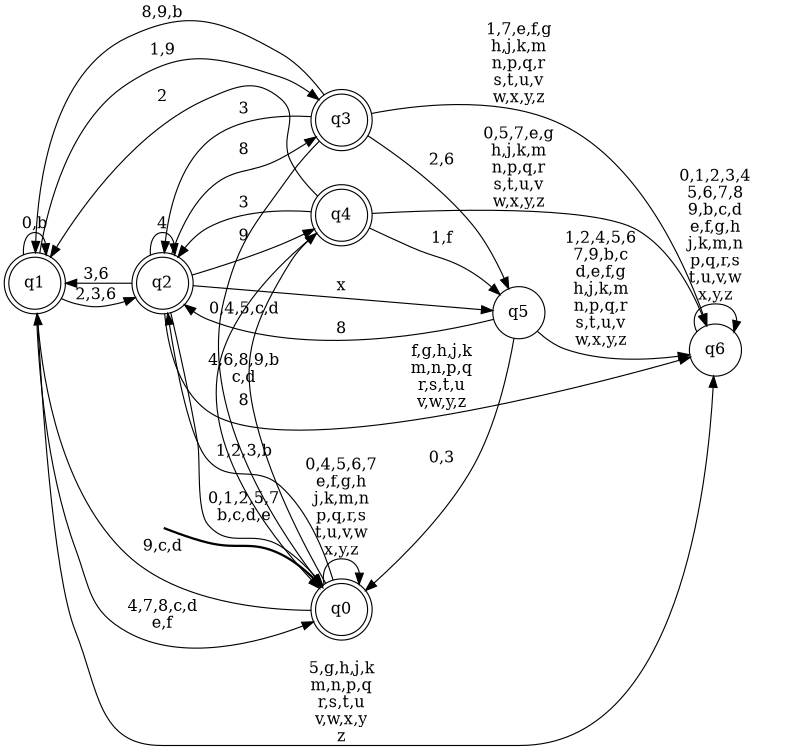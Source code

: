digraph BlueStar {
__start0 [style = invis, shape = none, label = "", width = 0, height = 0];

rankdir=LR;
size="8,5";

s0 [style="rounded,filled", color="black", fillcolor="white" shape="doublecircle", label="q0"];
s1 [style="rounded,filled", color="black", fillcolor="white" shape="doublecircle", label="q1"];
s2 [style="rounded,filled", color="black", fillcolor="white" shape="doublecircle", label="q2"];
s3 [style="rounded,filled", color="black", fillcolor="white" shape="doublecircle", label="q3"];
s4 [style="rounded,filled", color="black", fillcolor="white" shape="doublecircle", label="q4"];
s5 [style="filled", color="black", fillcolor="white" shape="circle", label="q5"];
s6 [style="filled", color="black", fillcolor="white" shape="circle", label="q6"];
subgraph cluster_main { 
	graph [pad=".75", ranksep="0.15", nodesep="0.15"];
	 style=invis; 
	__start0 -> s0 [penwidth=2];
}
s0 -> s0 [label="0,4,5,6,7\ne,f,g,h\nj,k,m,n\np,q,r,s\nt,u,v,w\nx,y,z"];
s0 -> s1 [label="9,c,d"];
s0 -> s2 [label="1,2,3,b"];
s0 -> s4 [label="8"];
s1 -> s0 [label="4,7,8,c,d\ne,f"];
s1 -> s1 [label="0,b"];
s1 -> s2 [label="2,3,6"];
s1 -> s3 [label="1,9"];
s1 -> s6 [label="5,g,h,j,k\nm,n,p,q\nr,s,t,u\nv,w,x,y\nz"];
s2 -> s0 [label="0,1,2,5,7\nb,c,d,e"];
s2 -> s1 [label="3,6"];
s2 -> s2 [label="4"];
s2 -> s3 [label="8"];
s2 -> s4 [label="9"];
s2 -> s5 [label="x"];
s2 -> s6 [label="f,g,h,j,k\nm,n,p,q\nr,s,t,u\nv,w,y,z"];
s3 -> s0 [label="0,4,5,c,d"];
s3 -> s1 [label="8,9,b"];
s3 -> s2 [label="3"];
s3 -> s5 [label="2,6"];
s3 -> s6 [label="1,7,e,f,g\nh,j,k,m\nn,p,q,r\ns,t,u,v\nw,x,y,z"];
s4 -> s0 [label="4,6,8,9,b\nc,d"];
s4 -> s1 [label="2"];
s4 -> s2 [label="3"];
s4 -> s5 [label="1,f"];
s4 -> s6 [label="0,5,7,e,g\nh,j,k,m\nn,p,q,r\ns,t,u,v\nw,x,y,z"];
s5 -> s0 [label="0,3"];
s5 -> s2 [label="8"];
s5 -> s6 [label="1,2,4,5,6\n7,9,b,c\nd,e,f,g\nh,j,k,m\nn,p,q,r\ns,t,u,v\nw,x,y,z"];
s6 -> s6 [label="0,1,2,3,4\n5,6,7,8\n9,b,c,d\ne,f,g,h\nj,k,m,n\np,q,r,s\nt,u,v,w\nx,y,z"];

}